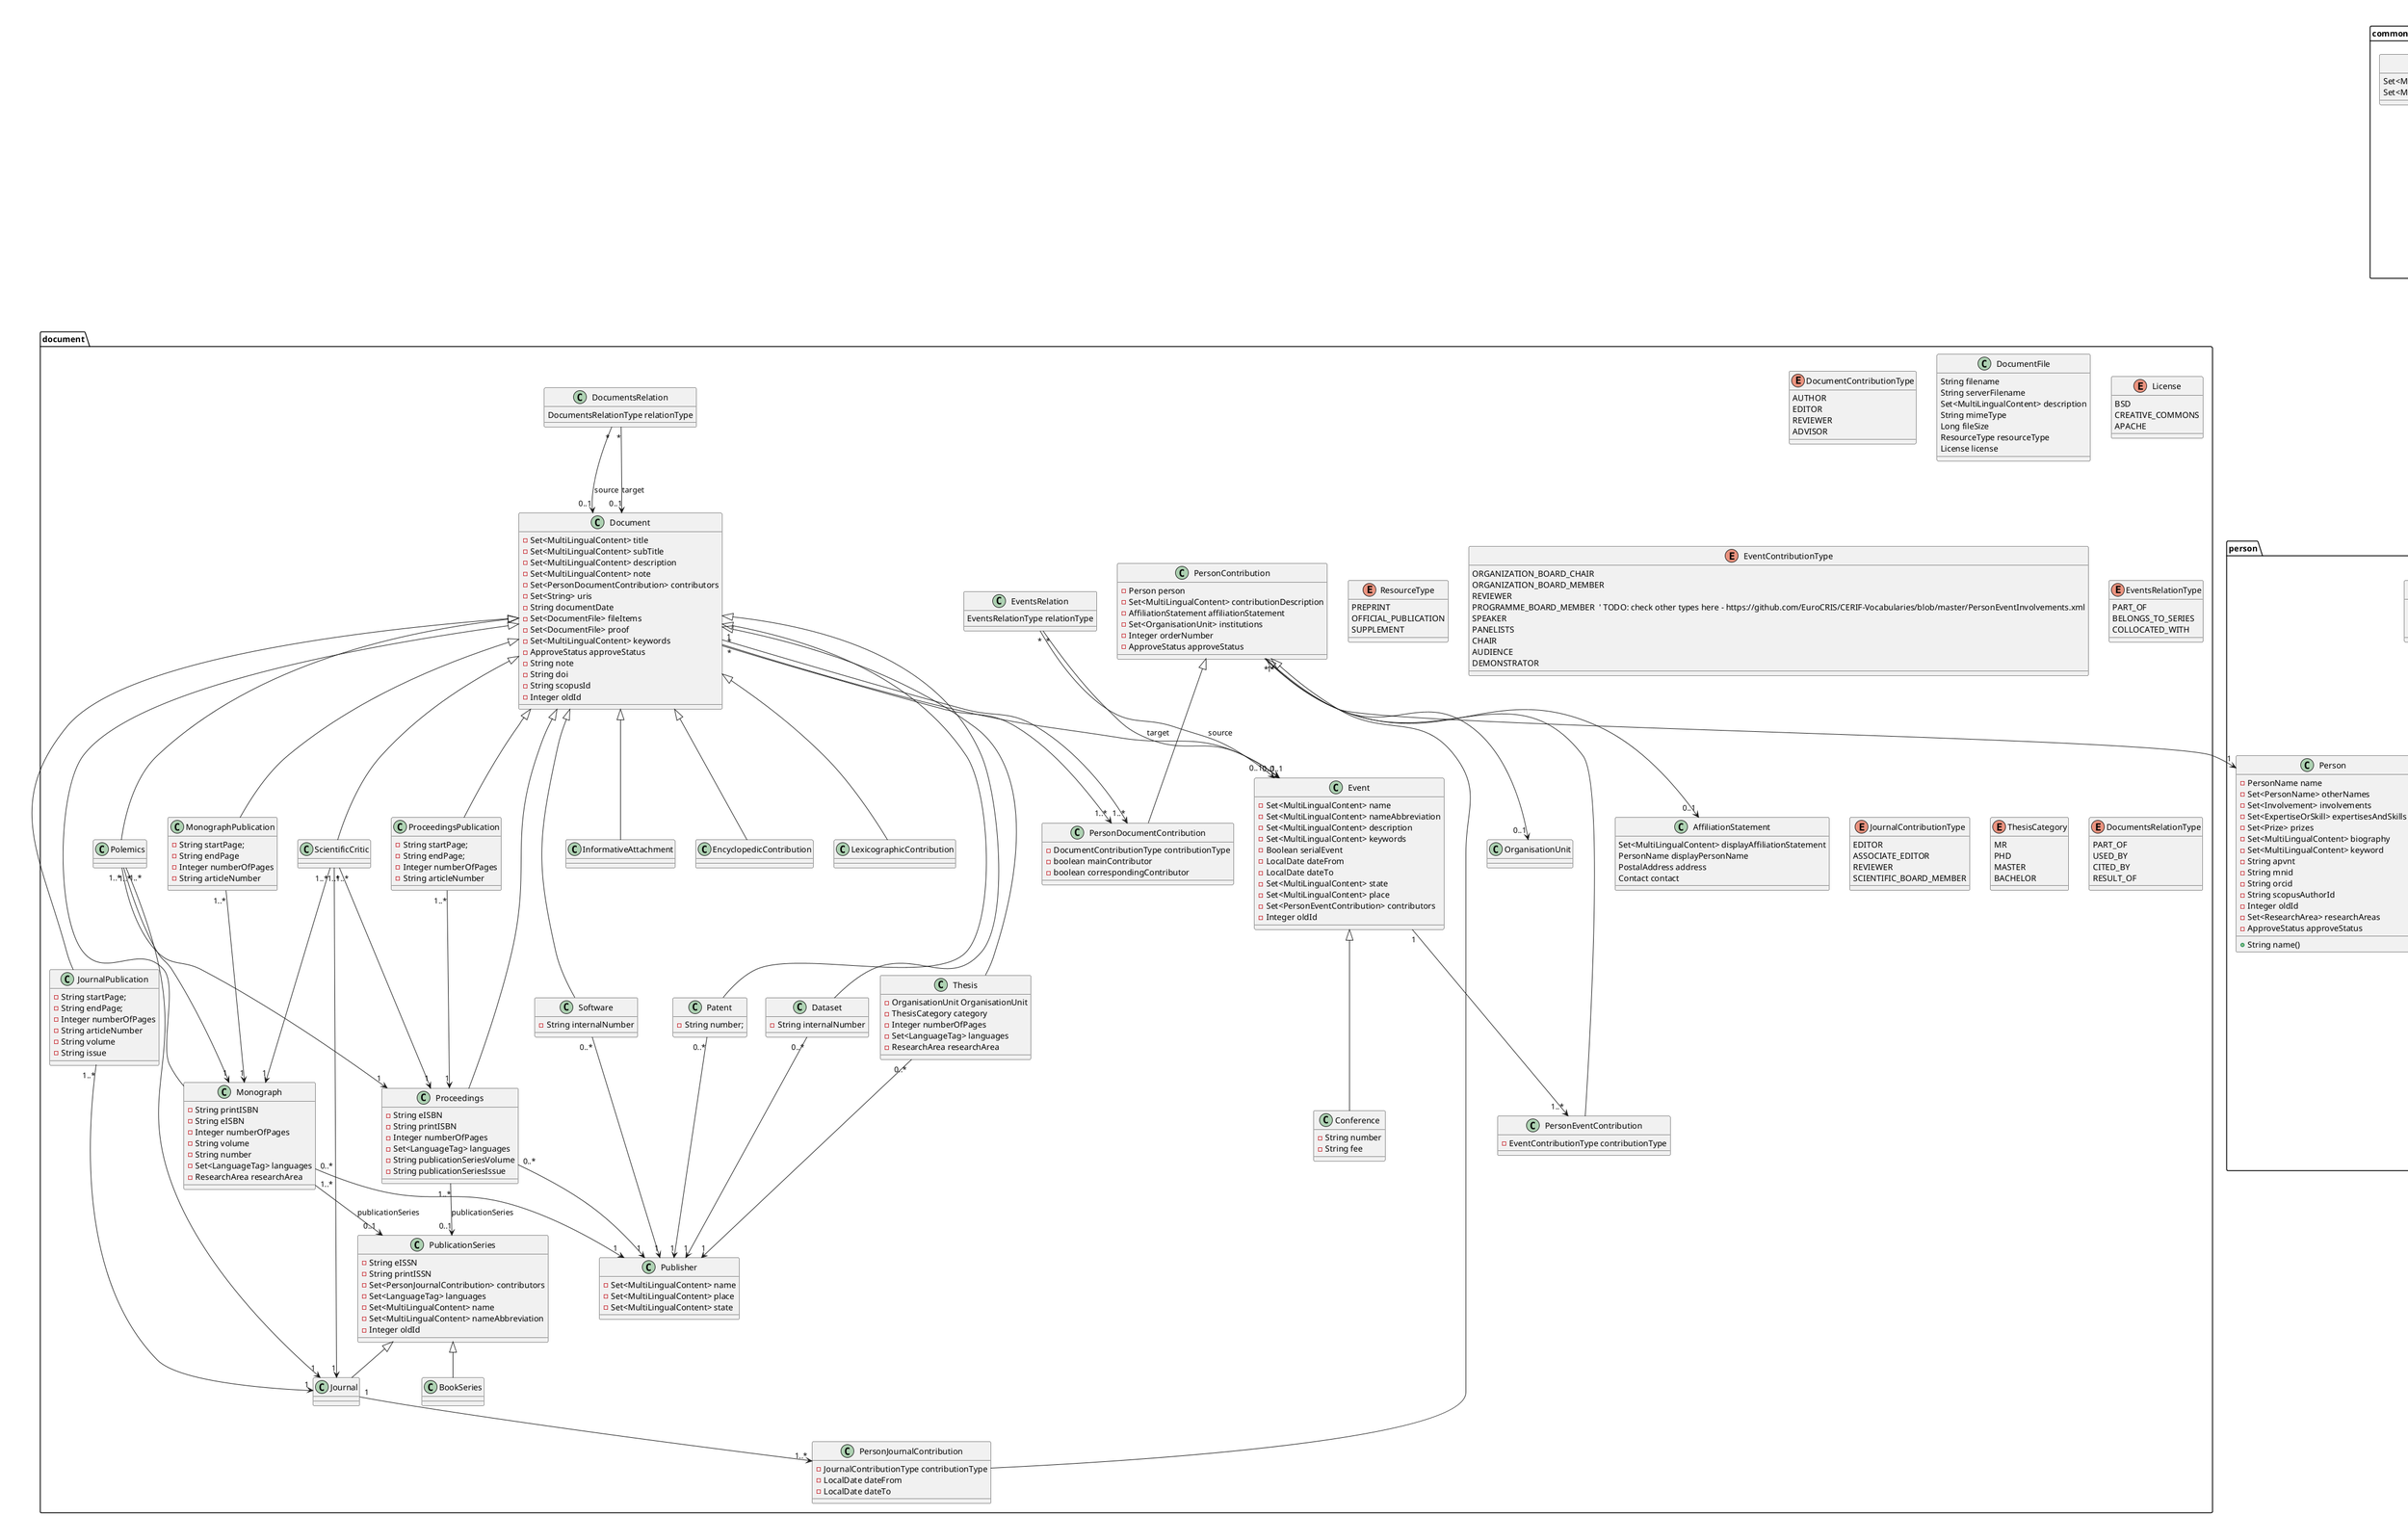 @startuml teslaris

package commonTypes {

  enum ApproveStatus {
    REQUESTED
    APPROVED
    DECLINED
  }

  class Language {
    -String languageCode ' ISO 639-1 - https://www.loc.gov/standards/iso639-2/php/English_list.php
    -Set<MultiLingualContent> name
  }

  !startsub Language_Tag
    class LanguageTag {
      -String languageTag ' https://github.com/EuroCRIS/CERIF-Core/blob/main/datatypes/Language_Tag.md
      -String display
    }
  !endsub

  class Country {
    -String code ' ISO_3166_Alpha2_Code
    -Set<MultiLingualContent> name
  }

  !startsub Multilingual_Content
    class MultiLingualContent {
      LanguageTag language
      String content
      Integer priority
    }
  !endsub

  class GeoLocation {
    Double longitude
    Double latitude
    String address
  }

  class ResearchArea {
    Set<MultiLingualContent> name
    Set<MultiLingualContent> description
  }
  ResearchArea "1" --> "*" ResearchArea
}


package user {
  enum UserRole {
    ADMIN
    RESEARCHER
    INSTITUTIONAL_EDITOR
  }

  class Privilege {
    -String name
  }
  
  class Authority {
    -String name
    -Set<Privilege> privileges 
  }


  class User {
    -String email
    -String password
    -String note
    -Stirng firstname
    -Stirng lastname
    -LanguageTag preferedLanguage
    -boolean isActive
    -Authority authority
    -Person person
    -OrganisationUnit OrganisationUnit
  }

  class UserAccountActivation {
    -String code
    -LocalDateTime timestamp
  }
  UserActivation -> User

  class RefreshToken {
    -String refreshTokenValue
  }
  RefreshToken -> User
}


package person {

!startsub Person
  class Person {
    -PersonName name
    -Set<PersonName> otherNames
    +String name()
    -Set<Involvement> involvements
    -Set<ExpertiseOrSkill> expertisesAndSkills
    -Set<Prize> prizes
    -Set<MultiLingualContent> biography
    -Set<MultiLingualContent> keyword
    -String apvnt
    -String mnid
    -String orcid
    -String scopusAuthorId
    -Integer oldId
    -Set<ResearchArea> researchAreas
    -ApproveStatus approveStatus
  }
!endsub
  
  class PersonName {
    -String firstname
    -String otherName
    -String lastname
    -LocalDate dateFrom
    -LocalDate dateTo
  }

  class PersonalInfo {
    -LocalDate localBirth
    -String placeOfBrith
    -Sex sex
    -PostalAddress postalAddress
    -Contact contact
  }

  class Contact {
      -String contactEmail
      -String phoneNumber
  }

  class PostalAddress {
     -Country country
     -Set<MultiLingualContent> streetAndNumber
     -Set<MultiLingualContent> city
  }

  class Involvement {
    -LocalDate dateFrom
    -LocalDate dateTo
    -ApproveStatus approveStatus
    -Set<DocumentFile> proofs
    -InvolvementType involvementType
    -Set<MultiLingualContent> affiliationStatement
    ' an entity OrganisationUnit can be linked with Involvement, or it should be only specified in affiliationStatement
    ' it means if I studied in Germany, that institution record wouldn't be created in the database, it will be only specified in affiliationStatement
  }

  enum InvolvementType {
      STUDIED_AT
      COMPLETED_COURSE_AT
      POSTDOC_AT
      MEMBER_OF
      EMPLOYED_AT
      HIRED_BY ' or selfemployed
  }

  Involvement "*" --> "1" Person : person
  Involvement "*" --> "0..1" OrganisationUnit : orgUnit


  class Education extends Involvement {
    -Set<MultiLingualContent> thesisTitle
    -Set<MultiLingualContent> title
    -Set<MultiLingualContent> shortTitle
  }

  class Employment extends Involvement {
    -Position position
    -Set<MultiLingualContent> title
    -Set<MultiLingualContent> role
  }

  class Membership extends Involvement {
      -Set<MultiLingualContent> contributionDescription
      -Set<MultiLingualContent> role
  }

  class ExpertiseOrSkill {
    Set<MultiLingualContent> name
    Set<MultiLingualContent> description
    Set<DocumentFile> proofs
  }

  class LanguageKnowledge extends ExpertiseOrSkill {
      Language language
    '  int speakingLevel
    '  int readingLevel
    '  int writingLevel
  }
  ' the another example of expertise might be usage of some complex piece of equipment

  class Prize {
    Set<MultiLingualContent> title
    Set<MultiLingualContent> description
    Set<DocumentFile> proofs
    LocalDate date
  }

  enum Sex {
    MALE
    FEMALE
  }

}

package institution {
  !startsub Organisation_Unit
    class OrganisationUnit {
      -Set<MultiLingualContent> name
      -String nameAbbreviation
      -Set<MultiLingualContent> keyword
      -Set<ResearchArea> researchAreas
      -GeoLocation location
      -ApproveStatus approveStatus
      -Integer oldId
      -String scopusAfid
    }
  !endsub

  OrganisationUnitsRelation "*" --> "0..1" OrganisationUnit : source
  OrganisationUnitsRelation "*" --> "0..1" OrganisationUnit : target

  class OrganisationUnitsRelation {
    Set<MultiLingualContent> sourceAffiliationStatement
    Set<MultiLingualContent> targetAffiliationStatement
    OrganisationUnitRelationType relationType
    LocalDate dateFrom
    LocalDate dateTo
    ApproveStatus approveStatus
    Set<DocumentFile> proofs
  }


  enum OrganisationUnitsRelationType {
    BELONGS_TO
    MEMBER_OF
  }

}

package document {

  !startsub Person_Contribution
    enum DocumentContributionType {
      AUTHOR
      EDITOR
      REVIEWER
      ADVISOR
      ' TODO: check contribution types at https://credit.niso.org/ and https://github.com/EuroCRIS/CERIF-Vocabularies/blob/master/PersonOutputContributions.xml
    }
  !endsub

  class Publisher {
    -Set<MultiLingualContent> name
    -Set<MultiLingualContent> place
    -Set<MultiLingualContent> state
  }

  !startsub Person_Contribution
    class PersonContribution {
      -Person person
      -Set<MultiLingualContent> contributionDescription
      -AffiliationStatement affiliationStatement
      -Set<OrganisationUnit> institutions
      -Integer orderNumber
      -ApproveStatus approveStatus
      ' TODO: maybe we need here a new enumeration, whether contribution is claimed or not by author
    }

    PersonContribution "*" --> "0..1" OrganisationUnit
    PersonContribution "*" --> "1" Person
    PersonContribution "1" --> "0..1" AffiliationStatement
  !endsub

  !startsub Person_Contribution
    class AffiliationStatement {
      Set<MultiLingualContent> displayAffiliationStatement
      PersonName displayPersonName
      PostalAddress address
      Contact contact
    }
  !endsub

  !startsub Person_Document_Contribution
    class PersonDocumentContribution extends PersonContribution {
      -DocumentContributionType contributionType
      -boolean mainContributor
      -boolean correspondingContributor
    }
  !endsub

  !startsub Person_Contribution
    class DocumentFile {
      String filename
      String serverFilename
      Set<MultiLingualContent> description
      String mimeType
      Long fileSize
      ResourceType resourceType
      License license
    }
  !endsub

  enum License {
    BSD
    CREATIVE_COMMONS
    APACHE
  }

  enum ResourceType {
    PREPRINT
    OFFICIAL_PUBLICATION
    SUPPLEMENT
  }

  !startsub Document
    class Document {
      -Set<MultiLingualContent> title
      -Set<MultiLingualContent> subTitle
      -Set<MultiLingualContent> description
      -Set<MultiLingualContent> note
      -Set<PersonDocumentContribution> contributors
      -Set<String> uris
      -String documentDate
      -Set<DocumentFile> fileItems
      -Set<DocumentFile> proof
      -Set<MultiLingualContent> keywords
      -ApproveStatus approveStatus
      -String note
      -String doi
      -String scopusId
      -Integer oldId
    }
  !endsub

  class ProceedingsPublication extends Document {
    -String startPage;
    -String endPage;
    -Integer numberOfPages
    -String articleNumber
  }

  class Proceedings extends Document {
    -String eISBN
    -String printISBN
    -Integer numberOfPages
    -Set<LanguageTag> languages
    -String publicationSeriesVolume
    -String publicationSeriesIssue
  }

  class Conference extends Event{
    -String number
    -String fee
  }

  !startsub Event
    class Event {
      -Set<MultiLingualContent> name
      -Set<MultiLingualContent> nameAbbreviation
      -Set<MultiLingualContent> description
      -Set<MultiLingualContent> keywords
      -Boolean serialEvent
      -LocalDate dateFrom
      -LocalDate dateTo
      -Set<MultiLingualContent> state
      -Set<MultiLingualContent> place
      -Set<PersonEventContribution> contributors
      -Integer oldId
    }
  !endsub

  enum EventContributionType {
     ORGANIZATION_BOARD_CHAIR
     ORGANIZATION_BOARD_MEMBER
     REVIEWER
     PROGRAMME_BOARD_MEMBER  ' TODO: check other types here - https://github.com/EuroCRIS/CERIF-Vocabularies/blob/master/PersonEventInvolvements.xml
     SPEAKER
     PANELISTS
     CHAIR
     AUDIENCE
     DEMONSTRATOR
  }

  class PersonEventContribution extends PersonContribution {
     -EventContributionType contributionType
  }

  EventsRelation "*" --> "0..1" Event : source
  EventsRelation "*" --> "0..1" Event : target

  class EventsRelation {
    EventsRelationType relationType
  }


  enum EventsRelationType {
    PART_OF
' the relation type above is used to link one event which is part of the another event (for instance, workshop at a conference)
    BELONGS_TO_SERIES
' the relation type above is used to link an event occurence (conference, for instance ICIST 2023) with event series (event with data property serialEvent=true, for instance ICIST)
    COLLOCATED_WITH
' the relation type above is used to link two events organized together
  }

  ProceedingsPublication "1..*" --> "1" Proceedings
' Proceedings "1..*" --> "1" Conference the relation below should replace this one. However, the conference should have one or more linked proceedings,
' but also any event (for instance plenary presentation is an event which is part of conference) could have linked documents (presentation, dataset, etc.)
  
  !startsub Document
    Document "*" --> "0..1" Event
    Document "*" --> "1..*" PersonDocumentContribution
  !endsub
  
  Proceedings "1..*" --> "0..1" PublicationSeries : publicationSeries

  !startsub Journal_Publication
    class JournalPublication extends Document {
      -String startPage;
      -String endPage;
      -Integer numberOfPages
      -String articleNumber
      -String volume
      -String issue
    }
  !endsub

  class PublicationSeries {
    -String eISSN
    -String printISSN
    -Set<PersonJournalContribution> contributors
    -Set<LanguageTag> languages
    -Set<MultiLingualContent> name
    -Set<MultiLingualContent> nameAbbreviation
    -Integer oldId
  }

  class Journal extends PublicationSeries {
  }

  class BookSeries extends PublicationSeries {
    ' for instance https://www.springer.com/gp/computer-science/lncs
  }

  class PersonJournalContribution extends PersonContribution {
    -JournalContributionType contributionType
    -LocalDate dateFrom
    -LocalDate dateTo
  }

  enum JournalContributionType {
    EDITOR
    ASSOCIATE_EDITOR
    REVIEWER
    SCIENTIFIC_BOARD_MEMBER
  }


  JournalPublication "1..*" --> "1" Journal

  class MonographPublication extends Document {
    -String startPage;
	-String endPage
    -Integer numberOfPages
    -String articleNumber
  }

  class Monograph extends Document {
    -String printISBN
    -String eISBN
    -Integer numberOfPages
    -String volume
    ' volume and number are defined only in the case publicationSeries is defined.
    ' We can even model that with link entity PublicationToPublicationSeriesRelation (with volume and number)
    -String number
    -Set<LanguageTag> languages
    -ResearchArea researchArea
  }

  Monograph "1..*" --> "0..1" PublicationSeries : publicationSeries

  MonographPublication "1..*" --> "1" Monograph

  class Patent extends Document {
    -String number;
  }

  class InformativeAttachment extends Document {
  }

  class EncyclopedicContribution extends Document {
  }

  class LexicographicContribution extends Document {
  }

  class ScientificCritic extends Document {
  }

  ScientificCritic "1..*" --> "1" Journal

  ScientificCritic "1..*" --> "1" Monograph

  ScientificCritic "1..*" --> "1" Proceedings

  class Polemics extends Document {
  }

  Polemics "1..*" --> "1" Journal

  Polemics "1..*" --> "1" Monograph

  Polemics "1..*" --> "1" Proceedings

  class Thesis extends Document {
    -OrganisationUnit OrganisationUnit
    -ThesisCategory category
    -Integer numberOfPages
    -Set<LanguageTag> languages
    -ResearchArea researchArea
  }

  class Dataset extends Document {
    -String internalNumber
  }

  class Software extends Document {
    -String internalNumber
  }

  enum ThesisCategory {
    MR
    PHD
    MASTER
    BACHELOR
  }


  Document "1" --> "1..*" PersonDocumentContribution
  Journal "1" --> "1..*" PersonJournalContribution
  Event "1" --> "1..*" PersonEventContribution
  Thesis "0..*" --> "1" Publisher
  Monograph "0..*" --> "1" Publisher
  Proceedings "0..*" --> "1" Publisher
  Patent "0..*" --> "1" Publisher
  Dataset "0..*" --> "1" Publisher
  Software "0..*" --> "1" Publisher


  DocumentsRelation "*" --> "0..1" Document : source
  DocumentsRelation "*" --> "0..1" Document : target

  class DocumentsRelation {
    DocumentsRelationType relationType
  }


  enum DocumentsRelationType {
    PART_OF
    USED_BY
    CITED_BY
    RESULT_OF
  }

}

package project {

  class Project {
    Set<MultiLingualContent> name
    Set<MultiLingualContent> description
    Set<MultiLingualContent> nameAbbreviation
    Set<MultiLingualContent> keywords
    Set<MultiLingualContent> note
    Set<String> uris
    Set<PersonProjectContribution> contributors
    Set<ProjectDocument> documents
    LocalDate dateFrom
    LocalDate dateTo
    Set<ProjectStatus> statuses
    ProjectType type
    Set<Funding> fundings
  }

  enum ProjectStatus {
    PROPOSAL
    SUBMITTED
    REJECTED
    APPROVED
    STARTED
    COMPLETED
  }

  enum ProjectType {
    INTERNAL
    INTERNATIONAL
    NATIONAL
  }

  class Funding {
    String fundingNumber
    DocumentFile agreement
    Set<MultiLingualContent> fundingCall
    Set<MultiLingualContent> fundingProgram
    Set<MultiLingualContent> fundingAgency
    MonetaryAmount grant
    LocalDate dateFrom
    LocalDate dateTo
  }

  class MonetaryAmount {
    double amount
    Currency currency
  }

  class Currency {
    Set<MultiLingualContent> name
    String symbol ' for instance - $
    String code  ' for instance USD
  }

  class PersonProjectContribution extends PersonContribution {
    ProjectContributionType contributionType
    LocalDate dateFrom
    LocalDate dateTo
  }

  enum ProjectContributionType {
    PRINCIPLE_INVESTIGATOR
    PARTICIPATION
  }

  ProjectsRelation "*" --> "1" Project : source
  ProjectsRelation "*" --> "1" Project : target

  class ProjectsRelation {
    ProjectsRelationType relationType
    LocalDate dateFrom
    LocalDate dateTo
  }


  enum ProjectsRelationType {
    PART_OF
    RESULT_OF
    PREDECESSOR
  }


  class ProjectDocument {
    Document document
    ProjectDocumentType relationType
  }


  enum ProjectDocumentType {
    REPORT
    RESULT
    USED
  }

}

@enduml

